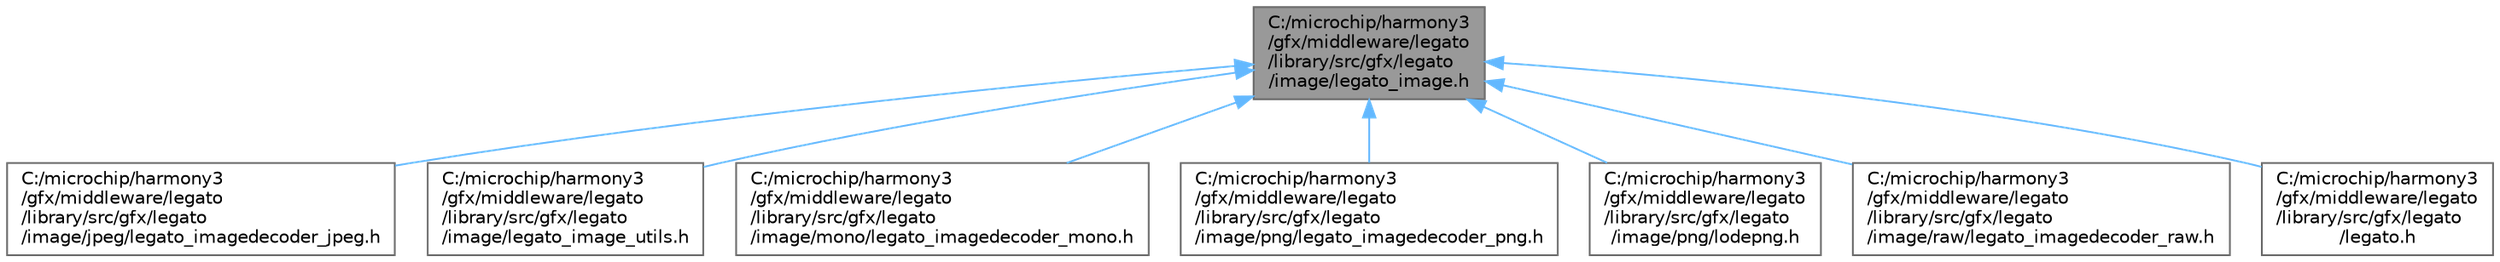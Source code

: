 digraph "C:/microchip/harmony3/gfx/middleware/legato/library/src/gfx/legato/image/legato_image.h"
{
 // INTERACTIVE_SVG=YES
 // LATEX_PDF_SIZE
  bgcolor="transparent";
  edge [fontname=Helvetica,fontsize=10,labelfontname=Helvetica,labelfontsize=10];
  node [fontname=Helvetica,fontsize=10,shape=box,height=0.2,width=0.4];
  Node1 [label="C:/microchip/harmony3\l/gfx/middleware/legato\l/library/src/gfx/legato\l/image/legato_image.h",height=0.2,width=0.4,color="gray40", fillcolor="grey60", style="filled", fontcolor="black",tooltip="Image functions and defintions."];
  Node1 -> Node2 [dir="back",color="steelblue1",style="solid"];
  Node2 [label="C:/microchip/harmony3\l/gfx/middleware/legato\l/library/src/gfx/legato\l/image/jpeg/legato_imagedecoder_jpeg.h",height=0.2,width=0.4,color="grey40", fillcolor="white", style="filled",URL="$legato__imagedecoder__jpeg_8h_source.html",tooltip=" "];
  Node1 -> Node3 [dir="back",color="steelblue1",style="solid"];
  Node3 [label="C:/microchip/harmony3\l/gfx/middleware/legato\l/library/src/gfx/legato\l/image/legato_image_utils.h",height=0.2,width=0.4,color="grey40", fillcolor="white", style="filled",URL="$legato__image__utils_8h.html",tooltip="Image return utilities."];
  Node1 -> Node4 [dir="back",color="steelblue1",style="solid"];
  Node4 [label="C:/microchip/harmony3\l/gfx/middleware/legato\l/library/src/gfx/legato\l/image/mono/legato_imagedecoder_mono.h",height=0.2,width=0.4,color="grey40", fillcolor="white", style="filled",URL="$legato__imagedecoder__mono_8h_source.html",tooltip=" "];
  Node1 -> Node5 [dir="back",color="steelblue1",style="solid"];
  Node5 [label="C:/microchip/harmony3\l/gfx/middleware/legato\l/library/src/gfx/legato\l/image/png/legato_imagedecoder_png.h",height=0.2,width=0.4,color="grey40", fillcolor="white", style="filled",URL="$legato__imagedecoder__png_8h_source.html",tooltip=" "];
  Node1 -> Node6 [dir="back",color="steelblue1",style="solid"];
  Node6 [label="C:/microchip/harmony3\l/gfx/middleware/legato\l/library/src/gfx/legato\l/image/png/lodepng.h",height=0.2,width=0.4,color="grey40", fillcolor="white", style="filled",URL="$lodepng_8h_source.html",tooltip=" "];
  Node1 -> Node7 [dir="back",color="steelblue1",style="solid"];
  Node7 [label="C:/microchip/harmony3\l/gfx/middleware/legato\l/library/src/gfx/legato\l/image/raw/legato_imagedecoder_raw.h",height=0.2,width=0.4,color="grey40", fillcolor="white", style="filled",URL="$legato__imagedecoder__raw_8h_source.html",tooltip=" "];
  Node1 -> Node8 [dir="back",color="steelblue1",style="solid"];
  Node8 [label="C:/microchip/harmony3\l/gfx/middleware/legato\l/library/src/gfx/legato\l/legato.h",height=0.2,width=0.4,color="grey40", fillcolor="white", style="filled",URL="$legato_8h.html",tooltip="The header file joins all header files used in the graphics object library."];
}

